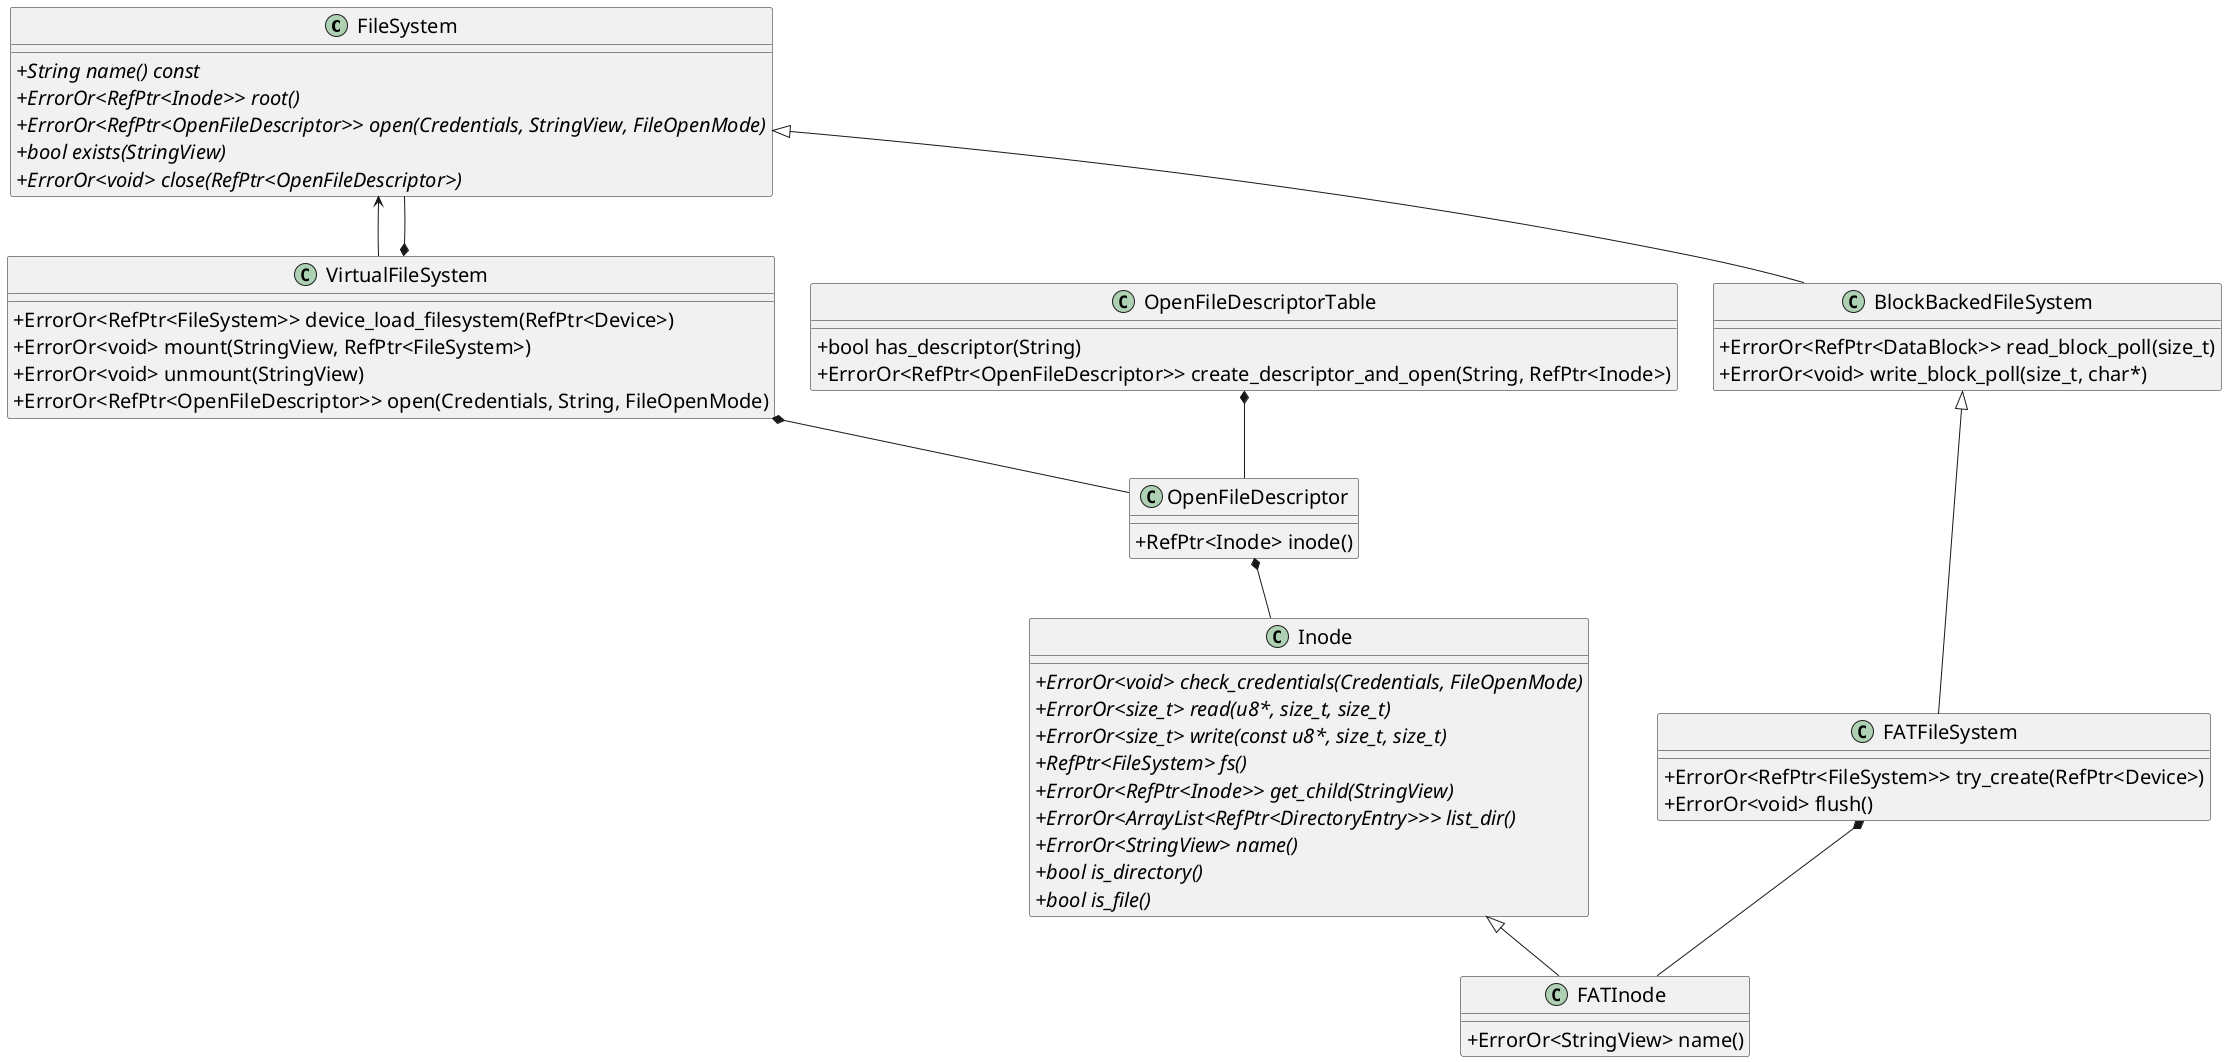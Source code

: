 @startuml
skinparam classAttributeIconSize 0
skinparam classFontSize 22
skinparam stereotypeFontSize 25
skinparam classAttributeFontSize 20

  class FileSystem {
    {abstract} +String name() const
    {abstract} +ErrorOr<RefPtr<Inode>> root()
    {abstract} +ErrorOr<RefPtr<OpenFileDescriptor>> open(Credentials, StringView, FileOpenMode)
    {abstract} +bool exists(StringView)
    {abstract} +ErrorOr<void> close(RefPtr<OpenFileDescriptor>)
  }

  class Inode {
    {abstract} +ErrorOr<void> check_credentials(Credentials, FileOpenMode)
    {abstract} +ErrorOr<size_t> read(u8*, size_t, size_t)
    {abstract} +ErrorOr<size_t> write(const u8*, size_t, size_t)
    {abstract} +RefPtr<FileSystem> fs()
    {abstract} +ErrorOr<RefPtr<Inode>> get_child(StringView)
    {abstract} +ErrorOr<ArrayList<RefPtr<DirectoryEntry>>> list_dir()
    {abstract} +ErrorOr<StringView> name()
    {abstract} +bool is_directory()
    {abstract} +bool is_file()
  }

  class VirtualFileSystem {
    +ErrorOr<RefPtr<FileSystem>> device_load_filesystem(RefPtr<Device>)
    +ErrorOr<void> mount(StringView, RefPtr<FileSystem>)
    +ErrorOr<void> unmount(StringView)
    +ErrorOr<RefPtr<OpenFileDescriptor>> open(Credentials, String, FileOpenMode)
  }

  class OpenFileDescriptor {
    +RefPtr<Inode> inode()
  }

  class OpenFileDescriptorTable {
    +bool has_descriptor(String)
    +ErrorOr<RefPtr<OpenFileDescriptor>> create_descriptor_and_open(String, RefPtr<Inode>)
  }

  class BlockBackedFileSystem {
    +ErrorOr<RefPtr<DataBlock>> read_block_poll(size_t)
    +ErrorOr<void> write_block_poll(size_t, char*)
  }

  class FATFileSystem {
    +ErrorOr<RefPtr<FileSystem>> try_create(RefPtr<Device>)
    +ErrorOr<void> flush()
  }

  class FATInode {
    +ErrorOr<StringView> name()
  }

' Relationships
FileSystem <-- VirtualFileSystem
FileSystem <|-- BlockBackedFileSystem
BlockBackedFileSystem <|-- FATFileSystem
Inode <|-- FATInode
OpenFileDescriptor *-- Inode
OpenFileDescriptorTable *-- OpenFileDescriptor
FATFileSystem *-- FATInode
VirtualFileSystem *-- FileSystem
VirtualFileSystem *-- OpenFileDescriptor

@enduml
